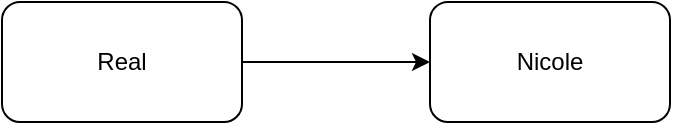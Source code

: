 <mxfile version="26.0.4">
  <diagram name="Page-1" id="UF32ZmSZ-HkCDWs4gbdD">
    <mxGraphModel dx="673" dy="525" grid="1" gridSize="10" guides="1" tooltips="1" connect="1" arrows="1" fold="1" page="1" pageScale="1" pageWidth="827" pageHeight="1169" math="0" shadow="0">
      <root>
        <mxCell id="0" />
        <mxCell id="1" parent="0" />
        <mxCell id="9ePJfuIXcxr0tw5X6WYj-3" style="edgeStyle=orthogonalEdgeStyle;rounded=0;orthogonalLoop=1;jettySize=auto;html=1;" parent="1" source="9ePJfuIXcxr0tw5X6WYj-1" target="9ePJfuIXcxr0tw5X6WYj-2" edge="1">
          <mxGeometry relative="1" as="geometry" />
        </mxCell>
        <mxCell id="9ePJfuIXcxr0tw5X6WYj-1" value="Real" style="rounded=1;whiteSpace=wrap;html=1;" parent="1" vertex="1">
          <mxGeometry x="200" y="120" width="120" height="60" as="geometry" />
        </mxCell>
        <mxCell id="9ePJfuIXcxr0tw5X6WYj-2" value="Nicole" style="rounded=1;whiteSpace=wrap;html=1;" parent="1" vertex="1">
          <mxGeometry x="414" y="120" width="120" height="60" as="geometry" />
        </mxCell>
      </root>
    </mxGraphModel>
  </diagram>
</mxfile>

